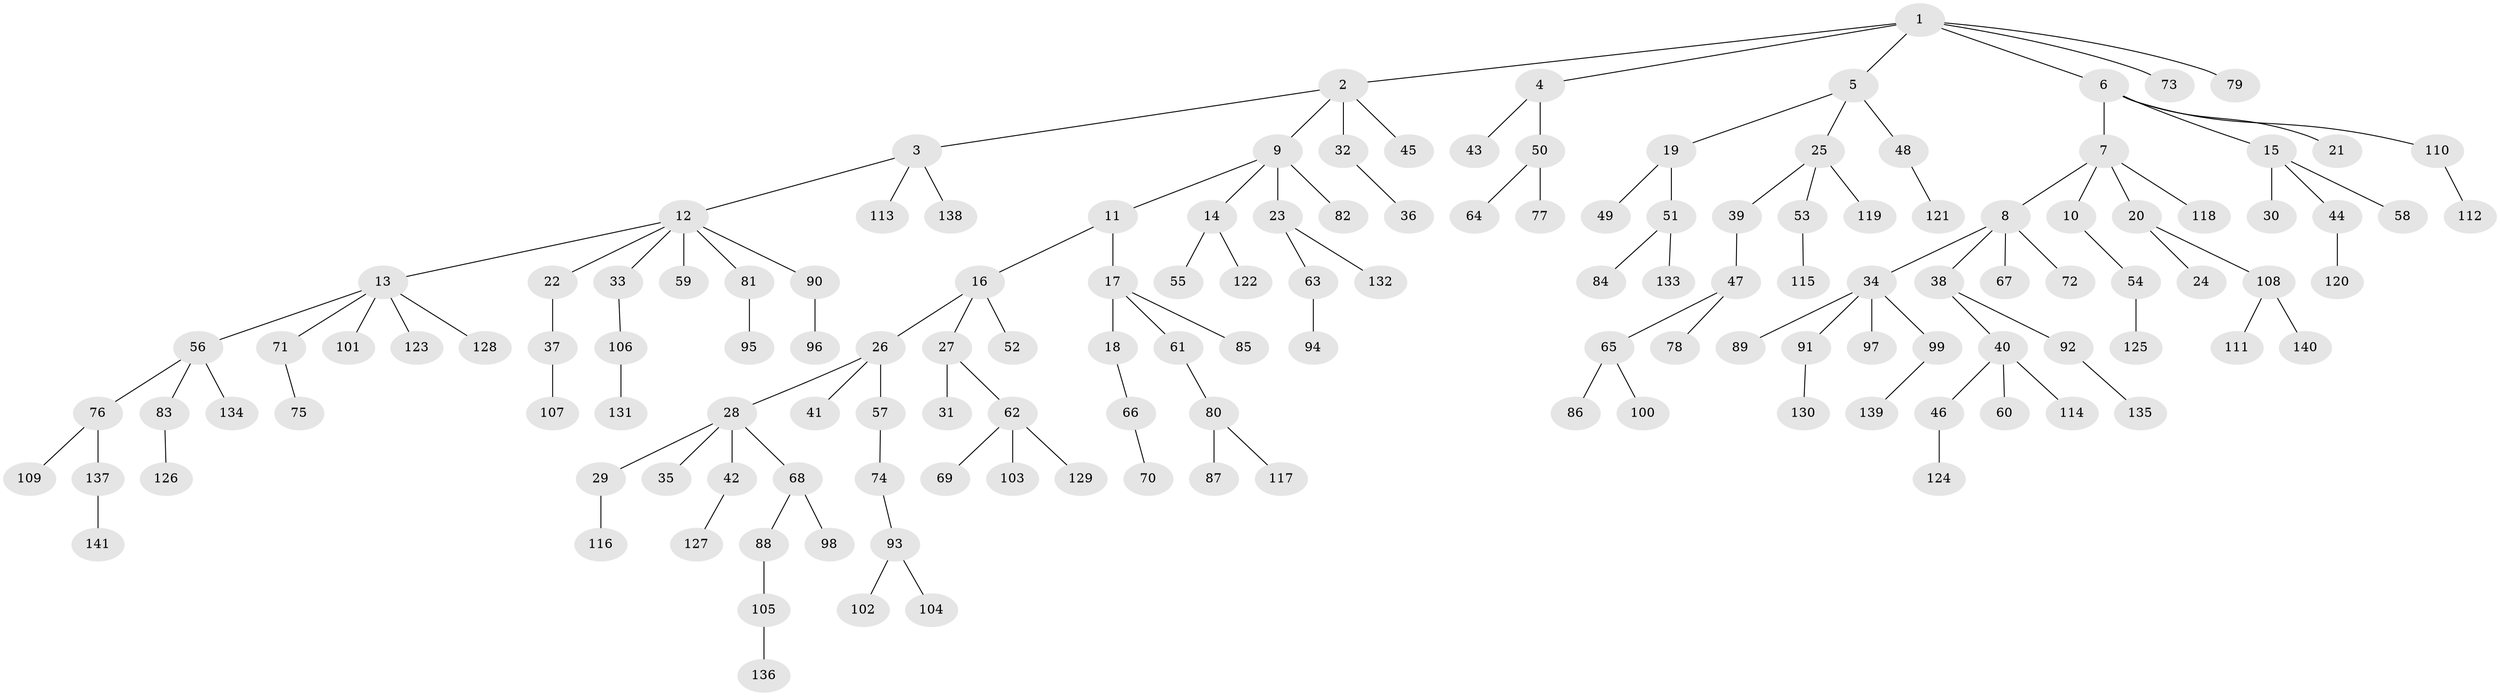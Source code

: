 // coarse degree distribution, {1: 0.7142857142857143, 4: 0.05714285714285714, 8: 0.02857142857142857, 5: 0.014285714285714285, 2: 0.17142857142857143, 27: 0.014285714285714285}
// Generated by graph-tools (version 1.1) at 2025/56/03/04/25 21:56:50]
// undirected, 141 vertices, 140 edges
graph export_dot {
graph [start="1"]
  node [color=gray90,style=filled];
  1;
  2;
  3;
  4;
  5;
  6;
  7;
  8;
  9;
  10;
  11;
  12;
  13;
  14;
  15;
  16;
  17;
  18;
  19;
  20;
  21;
  22;
  23;
  24;
  25;
  26;
  27;
  28;
  29;
  30;
  31;
  32;
  33;
  34;
  35;
  36;
  37;
  38;
  39;
  40;
  41;
  42;
  43;
  44;
  45;
  46;
  47;
  48;
  49;
  50;
  51;
  52;
  53;
  54;
  55;
  56;
  57;
  58;
  59;
  60;
  61;
  62;
  63;
  64;
  65;
  66;
  67;
  68;
  69;
  70;
  71;
  72;
  73;
  74;
  75;
  76;
  77;
  78;
  79;
  80;
  81;
  82;
  83;
  84;
  85;
  86;
  87;
  88;
  89;
  90;
  91;
  92;
  93;
  94;
  95;
  96;
  97;
  98;
  99;
  100;
  101;
  102;
  103;
  104;
  105;
  106;
  107;
  108;
  109;
  110;
  111;
  112;
  113;
  114;
  115;
  116;
  117;
  118;
  119;
  120;
  121;
  122;
  123;
  124;
  125;
  126;
  127;
  128;
  129;
  130;
  131;
  132;
  133;
  134;
  135;
  136;
  137;
  138;
  139;
  140;
  141;
  1 -- 2;
  1 -- 4;
  1 -- 5;
  1 -- 6;
  1 -- 73;
  1 -- 79;
  2 -- 3;
  2 -- 9;
  2 -- 32;
  2 -- 45;
  3 -- 12;
  3 -- 113;
  3 -- 138;
  4 -- 43;
  4 -- 50;
  5 -- 19;
  5 -- 25;
  5 -- 48;
  6 -- 7;
  6 -- 15;
  6 -- 21;
  6 -- 110;
  7 -- 8;
  7 -- 10;
  7 -- 20;
  7 -- 118;
  8 -- 34;
  8 -- 38;
  8 -- 67;
  8 -- 72;
  9 -- 11;
  9 -- 14;
  9 -- 23;
  9 -- 82;
  10 -- 54;
  11 -- 16;
  11 -- 17;
  12 -- 13;
  12 -- 22;
  12 -- 33;
  12 -- 59;
  12 -- 81;
  12 -- 90;
  13 -- 56;
  13 -- 71;
  13 -- 101;
  13 -- 123;
  13 -- 128;
  14 -- 55;
  14 -- 122;
  15 -- 30;
  15 -- 44;
  15 -- 58;
  16 -- 26;
  16 -- 27;
  16 -- 52;
  17 -- 18;
  17 -- 61;
  17 -- 85;
  18 -- 66;
  19 -- 49;
  19 -- 51;
  20 -- 24;
  20 -- 108;
  22 -- 37;
  23 -- 63;
  23 -- 132;
  25 -- 39;
  25 -- 53;
  25 -- 119;
  26 -- 28;
  26 -- 41;
  26 -- 57;
  27 -- 31;
  27 -- 62;
  28 -- 29;
  28 -- 35;
  28 -- 42;
  28 -- 68;
  29 -- 116;
  32 -- 36;
  33 -- 106;
  34 -- 89;
  34 -- 91;
  34 -- 97;
  34 -- 99;
  37 -- 107;
  38 -- 40;
  38 -- 92;
  39 -- 47;
  40 -- 46;
  40 -- 60;
  40 -- 114;
  42 -- 127;
  44 -- 120;
  46 -- 124;
  47 -- 65;
  47 -- 78;
  48 -- 121;
  50 -- 64;
  50 -- 77;
  51 -- 84;
  51 -- 133;
  53 -- 115;
  54 -- 125;
  56 -- 76;
  56 -- 83;
  56 -- 134;
  57 -- 74;
  61 -- 80;
  62 -- 69;
  62 -- 103;
  62 -- 129;
  63 -- 94;
  65 -- 86;
  65 -- 100;
  66 -- 70;
  68 -- 88;
  68 -- 98;
  71 -- 75;
  74 -- 93;
  76 -- 109;
  76 -- 137;
  80 -- 87;
  80 -- 117;
  81 -- 95;
  83 -- 126;
  88 -- 105;
  90 -- 96;
  91 -- 130;
  92 -- 135;
  93 -- 102;
  93 -- 104;
  99 -- 139;
  105 -- 136;
  106 -- 131;
  108 -- 111;
  108 -- 140;
  110 -- 112;
  137 -- 141;
}
